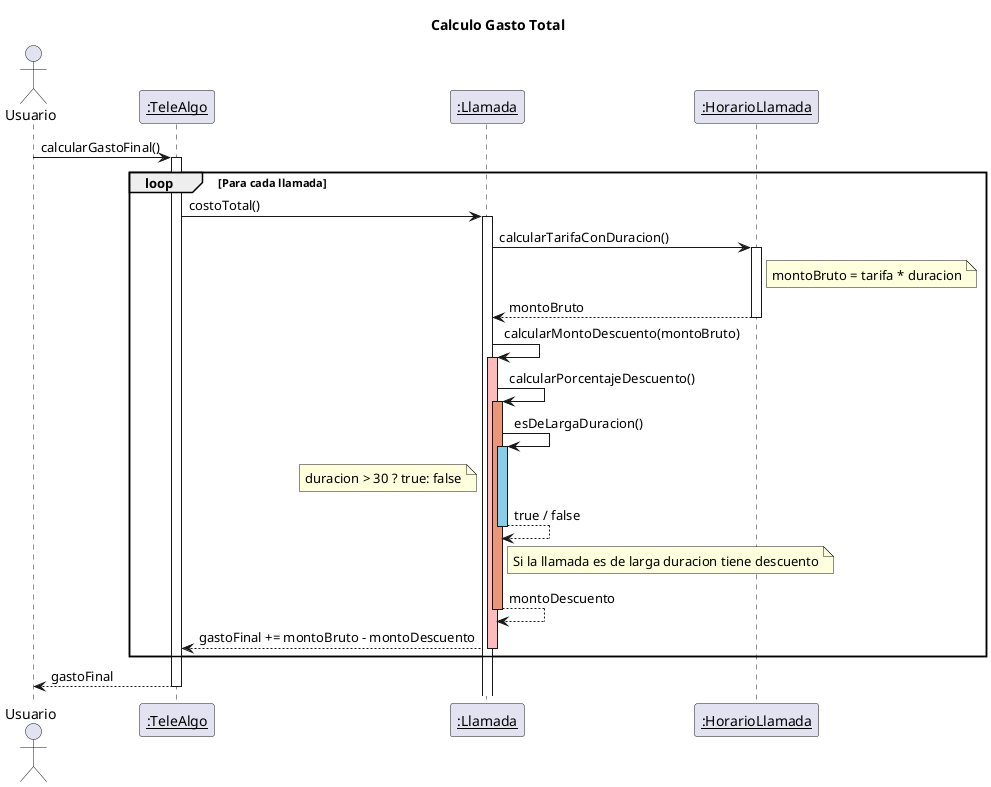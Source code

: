 @startuml

title Calculo Gasto Total

actor Usuario
participant "__:TeleAlgo__" as teleAlgo
participant "__:Llamada__" as llamada
participant "__:HorarioLlamada__" as horario

Usuario -> teleAlgo: calcularGastoFinal()
activate teleAlgo

loop Para cada llamada
  teleAlgo -> llamada : costoTotal()
  activate llamada
  
  llamada -> horario : calcularTarifaConDuracion()
  activate horario

  note right of horario
    montoBruto = tarifa * duracion
  end note

  llamada <-- horario : montoBruto
  deactivate horario

  llamada -> llamada ++ #FFBBBB: calcularMontoDescuento(montoBruto)
  llamada -> llamada ++ #DarkSalmon: calcularPorcentajeDescuento()
  llamada -> llamada ++ #87CEEB: esDeLargaDuracion()

  note left of llamada
    duracion > 30 ? true: false
  end note

  return true / false

  note right of llamada
   Si la llamada es de larga duracion tiene descuento
  end note

  return montoDescuento

  llamada --> teleAlgo: gastoFinal += montoBruto - montoDescuento
  deactivate llamada
end

teleAlgo --> Usuario: gastoFinal

deactivate teleAlgo

@enduml
